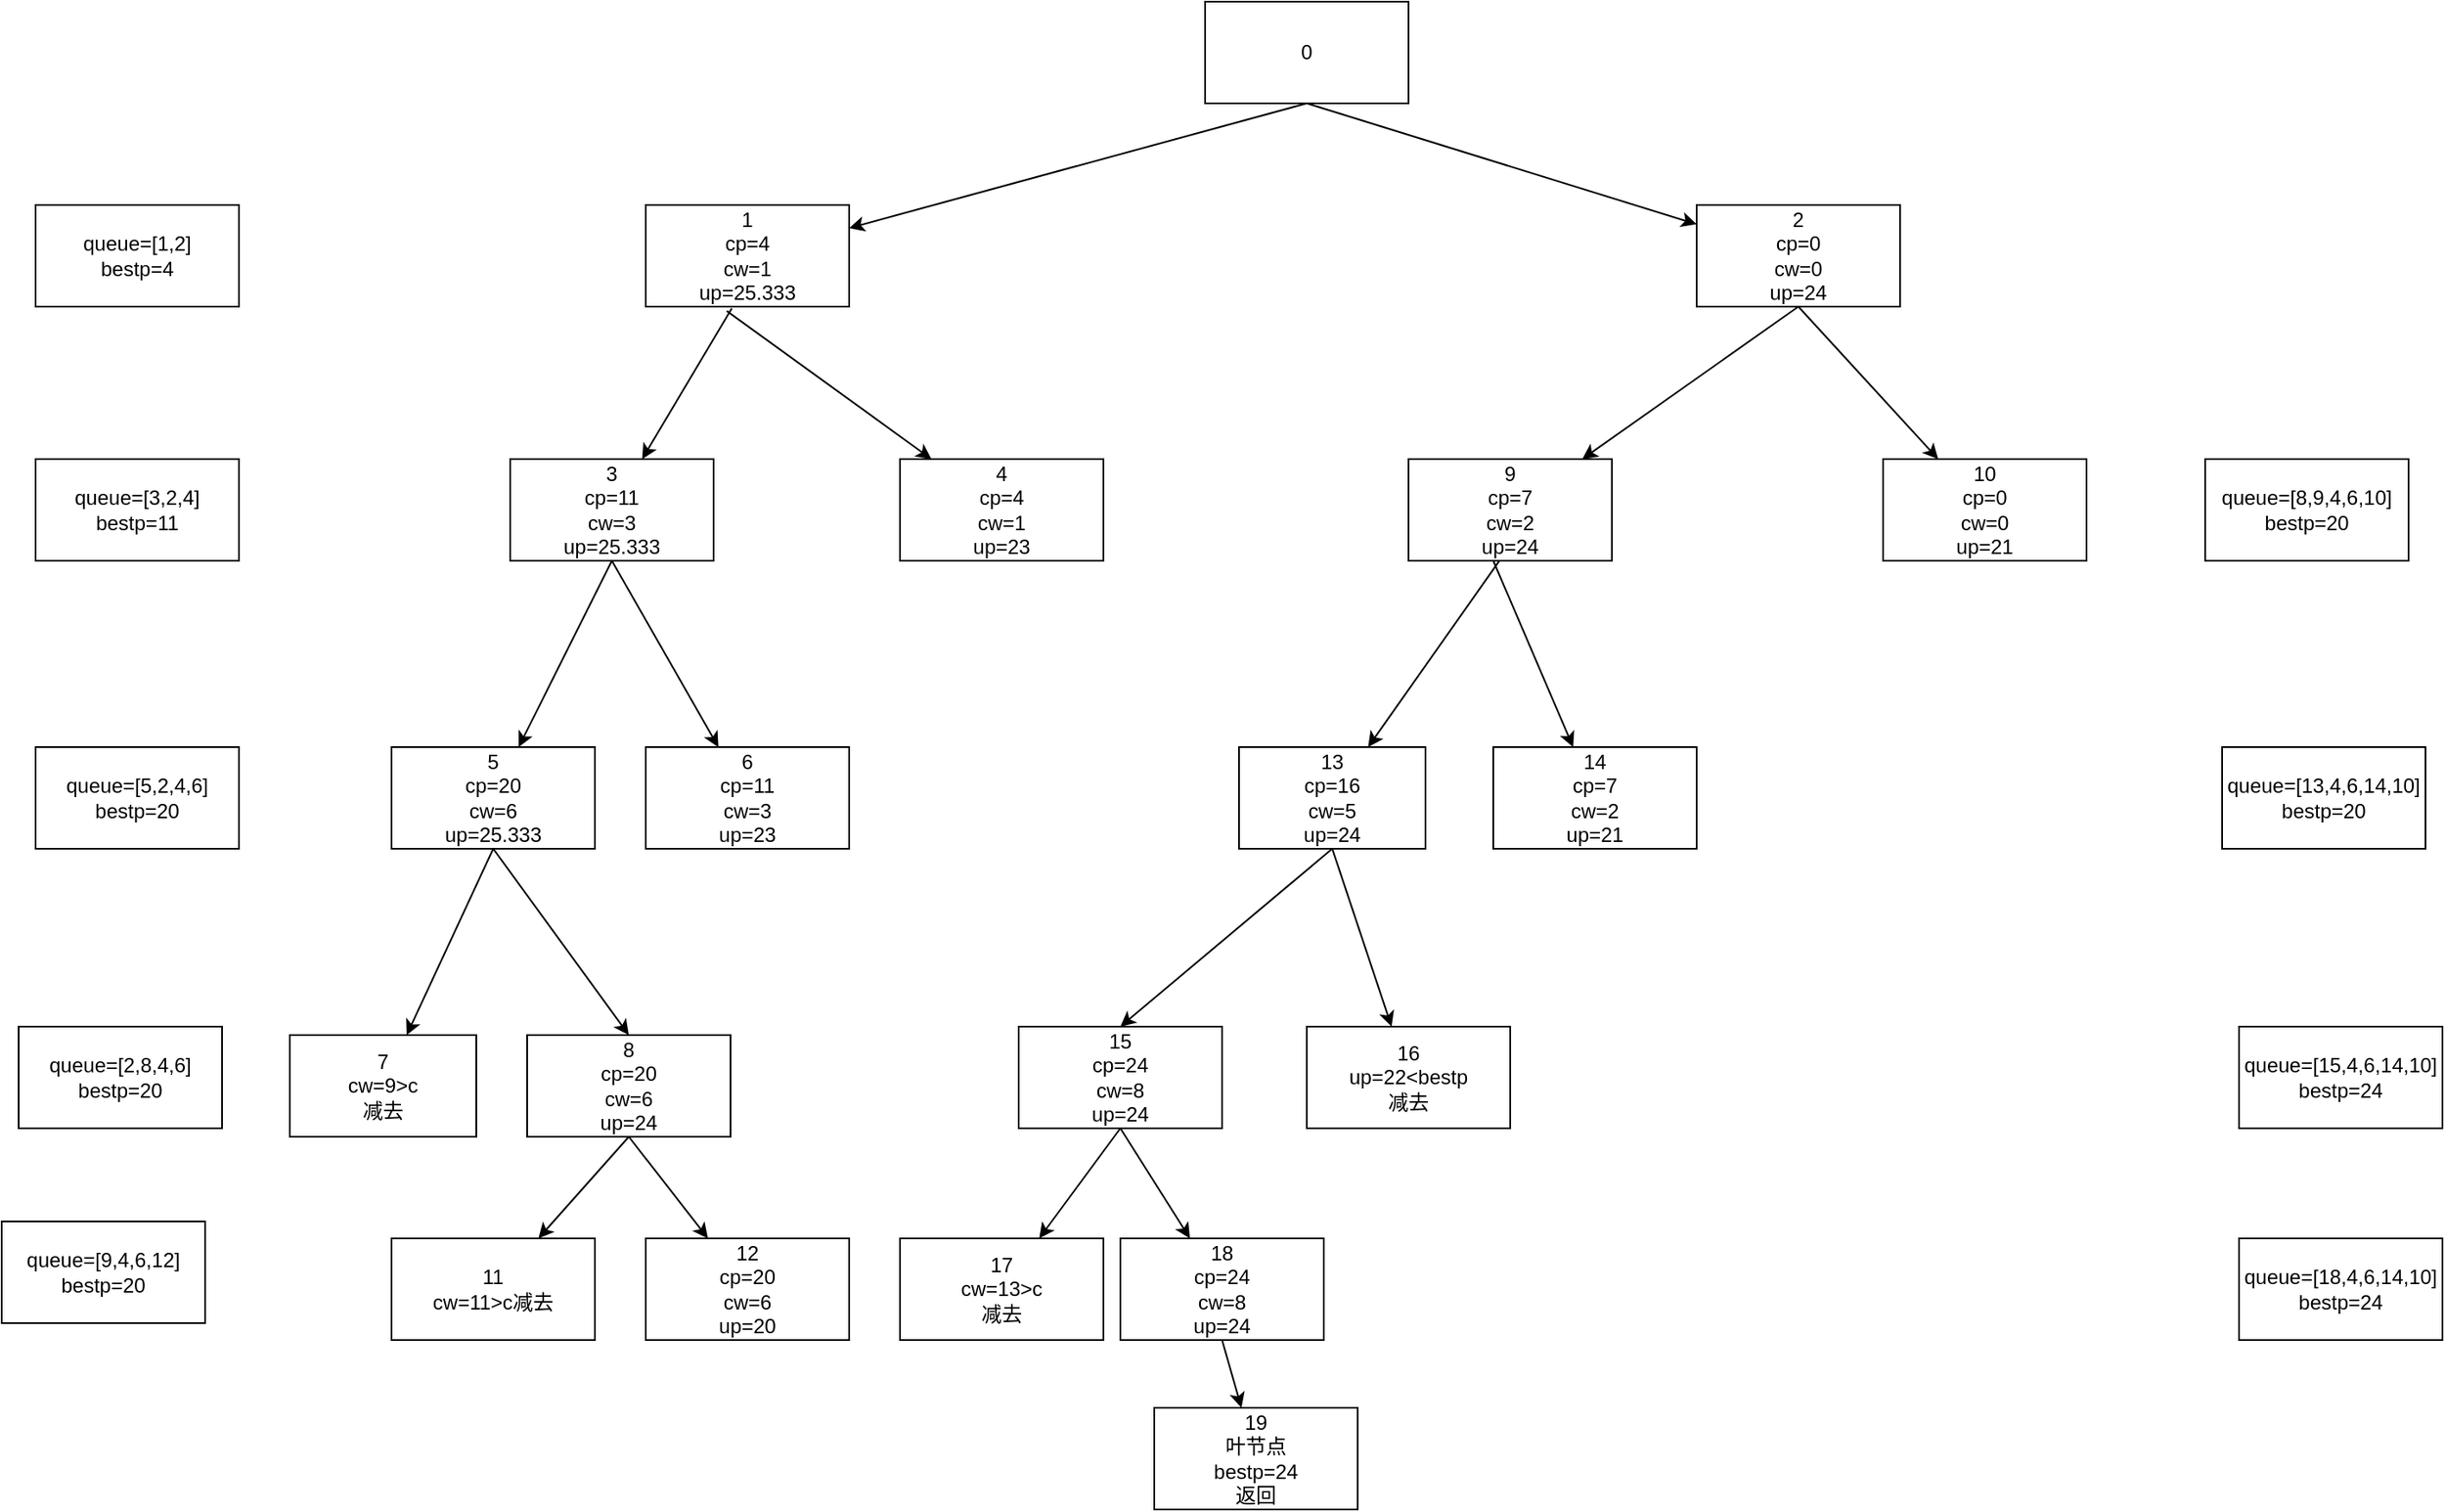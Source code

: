 <mxfile version="20.5.3" type="github">
  <diagram id="z4nbn-5lQE0oLppnkh-G" name="第 1 页">
    <mxGraphModel dx="2424" dy="891" grid="1" gridSize="10" guides="1" tooltips="1" connect="1" arrows="1" fold="1" page="1" pageScale="1" pageWidth="827" pageHeight="1169" math="0" shadow="0">
      <root>
        <mxCell id="0" />
        <mxCell id="1" parent="0" />
        <mxCell id="YBrKjh3GiZpL9PAcg_X4-1" value="0" style="rounded=0;whiteSpace=wrap;html=1;" vertex="1" parent="1">
          <mxGeometry x="350" y="270" width="120" height="60" as="geometry" />
        </mxCell>
        <mxCell id="YBrKjh3GiZpL9PAcg_X4-2" value="" style="endArrow=classic;html=1;rounded=0;exitX=0.5;exitY=1;exitDx=0;exitDy=0;" edge="1" parent="1" source="YBrKjh3GiZpL9PAcg_X4-1" target="YBrKjh3GiZpL9PAcg_X4-3">
          <mxGeometry width="50" height="50" relative="1" as="geometry">
            <mxPoint x="390" y="510" as="sourcePoint" />
            <mxPoint x="240" y="410" as="targetPoint" />
          </mxGeometry>
        </mxCell>
        <mxCell id="YBrKjh3GiZpL9PAcg_X4-3" value="1&lt;br&gt;cp=4&lt;br&gt;cw=1&lt;br&gt;up=25.333" style="rounded=0;whiteSpace=wrap;html=1;" vertex="1" parent="1">
          <mxGeometry x="20" y="390" width="120" height="60" as="geometry" />
        </mxCell>
        <mxCell id="YBrKjh3GiZpL9PAcg_X4-4" value="" style="endArrow=classic;html=1;rounded=0;" edge="1" parent="1" target="YBrKjh3GiZpL9PAcg_X4-5">
          <mxGeometry width="50" height="50" relative="1" as="geometry">
            <mxPoint x="410" y="330" as="sourcePoint" />
            <mxPoint x="500" y="390" as="targetPoint" />
          </mxGeometry>
        </mxCell>
        <mxCell id="YBrKjh3GiZpL9PAcg_X4-5" value="2&lt;br&gt;cp=0&lt;br&gt;cw=0&lt;br&gt;up=24" style="rounded=0;whiteSpace=wrap;html=1;" vertex="1" parent="1">
          <mxGeometry x="640" y="390" width="120" height="60" as="geometry" />
        </mxCell>
        <mxCell id="YBrKjh3GiZpL9PAcg_X4-6" value="" style="endArrow=classic;html=1;rounded=0;exitX=0.423;exitY=1.017;exitDx=0;exitDy=0;exitPerimeter=0;" edge="1" parent="1" source="YBrKjh3GiZpL9PAcg_X4-3" target="YBrKjh3GiZpL9PAcg_X4-7">
          <mxGeometry width="50" height="50" relative="1" as="geometry">
            <mxPoint x="390" y="480" as="sourcePoint" />
            <mxPoint y="520" as="targetPoint" />
          </mxGeometry>
        </mxCell>
        <mxCell id="YBrKjh3GiZpL9PAcg_X4-7" value="3&lt;br&gt;cp=11&lt;br&gt;cw=3&lt;br&gt;up=25.333" style="rounded=0;whiteSpace=wrap;html=1;" vertex="1" parent="1">
          <mxGeometry x="-60" y="540" width="120" height="60" as="geometry" />
        </mxCell>
        <mxCell id="YBrKjh3GiZpL9PAcg_X4-8" value="" style="endArrow=classic;html=1;rounded=0;exitX=0.398;exitY=1.043;exitDx=0;exitDy=0;exitPerimeter=0;" edge="1" parent="1" source="YBrKjh3GiZpL9PAcg_X4-3" target="YBrKjh3GiZpL9PAcg_X4-9">
          <mxGeometry width="50" height="50" relative="1" as="geometry">
            <mxPoint x="390" y="550" as="sourcePoint" />
            <mxPoint x="180" y="540" as="targetPoint" />
          </mxGeometry>
        </mxCell>
        <mxCell id="YBrKjh3GiZpL9PAcg_X4-9" value="4&lt;br&gt;cp=4&lt;br&gt;cw=1&lt;br&gt;up=23" style="rounded=0;whiteSpace=wrap;html=1;" vertex="1" parent="1">
          <mxGeometry x="170" y="540" width="120" height="60" as="geometry" />
        </mxCell>
        <mxCell id="YBrKjh3GiZpL9PAcg_X4-10" value="queue=[1,2]&lt;br&gt;bestp=4" style="rounded=0;whiteSpace=wrap;html=1;" vertex="1" parent="1">
          <mxGeometry x="-340" y="390" width="120" height="60" as="geometry" />
        </mxCell>
        <mxCell id="YBrKjh3GiZpL9PAcg_X4-11" value="queue=[3,2,4]&lt;br&gt;bestp=11" style="rounded=0;whiteSpace=wrap;html=1;" vertex="1" parent="1">
          <mxGeometry x="-340" y="540" width="120" height="60" as="geometry" />
        </mxCell>
        <mxCell id="YBrKjh3GiZpL9PAcg_X4-12" value="" style="endArrow=classic;html=1;rounded=0;exitX=0.5;exitY=1;exitDx=0;exitDy=0;" edge="1" parent="1" source="YBrKjh3GiZpL9PAcg_X4-7" target="YBrKjh3GiZpL9PAcg_X4-13">
          <mxGeometry width="50" height="50" relative="1" as="geometry">
            <mxPoint x="210" y="680" as="sourcePoint" />
            <mxPoint x="-90" y="700" as="targetPoint" />
          </mxGeometry>
        </mxCell>
        <mxCell id="YBrKjh3GiZpL9PAcg_X4-13" value="5&lt;br&gt;cp=20&lt;br&gt;cw=6&lt;br&gt;up=25.333" style="rounded=0;whiteSpace=wrap;html=1;" vertex="1" parent="1">
          <mxGeometry x="-130" y="710" width="120" height="60" as="geometry" />
        </mxCell>
        <mxCell id="YBrKjh3GiZpL9PAcg_X4-14" value="" style="endArrow=classic;html=1;rounded=0;exitX=0.5;exitY=1;exitDx=0;exitDy=0;" edge="1" parent="1" source="YBrKjh3GiZpL9PAcg_X4-7" target="YBrKjh3GiZpL9PAcg_X4-15">
          <mxGeometry width="50" height="50" relative="1" as="geometry">
            <mxPoint x="210" y="750" as="sourcePoint" />
            <mxPoint x="70" y="710" as="targetPoint" />
          </mxGeometry>
        </mxCell>
        <mxCell id="YBrKjh3GiZpL9PAcg_X4-15" value="6&lt;br&gt;cp=11&lt;br&gt;cw=3&lt;br&gt;up=23" style="rounded=0;whiteSpace=wrap;html=1;" vertex="1" parent="1">
          <mxGeometry x="20" y="710" width="120" height="60" as="geometry" />
        </mxCell>
        <mxCell id="YBrKjh3GiZpL9PAcg_X4-16" value="queue=[5,2,4,6]&lt;br&gt;bestp=20" style="rounded=0;whiteSpace=wrap;html=1;" vertex="1" parent="1">
          <mxGeometry x="-340" y="710" width="120" height="60" as="geometry" />
        </mxCell>
        <mxCell id="YBrKjh3GiZpL9PAcg_X4-17" value="" style="endArrow=classic;html=1;rounded=0;exitX=0.5;exitY=1;exitDx=0;exitDy=0;" edge="1" parent="1" source="YBrKjh3GiZpL9PAcg_X4-13" target="YBrKjh3GiZpL9PAcg_X4-18">
          <mxGeometry width="50" height="50" relative="1" as="geometry">
            <mxPoint x="-30" y="820" as="sourcePoint" />
            <mxPoint x="-110" y="860" as="targetPoint" />
          </mxGeometry>
        </mxCell>
        <mxCell id="YBrKjh3GiZpL9PAcg_X4-18" value="7&lt;br&gt;cw=9&amp;gt;c&lt;br&gt;减去" style="rounded=0;whiteSpace=wrap;html=1;" vertex="1" parent="1">
          <mxGeometry x="-190" y="880" width="110" height="60" as="geometry" />
        </mxCell>
        <mxCell id="YBrKjh3GiZpL9PAcg_X4-19" value="" style="endArrow=classic;html=1;rounded=0;exitX=0.5;exitY=1;exitDx=0;exitDy=0;entryX=0.5;entryY=0;entryDx=0;entryDy=0;" edge="1" parent="1" source="YBrKjh3GiZpL9PAcg_X4-13" target="YBrKjh3GiZpL9PAcg_X4-23">
          <mxGeometry width="50" height="50" relative="1" as="geometry">
            <mxPoint x="-30" y="800" as="sourcePoint" />
            <mxPoint x="-10" y="870" as="targetPoint" />
          </mxGeometry>
        </mxCell>
        <mxCell id="YBrKjh3GiZpL9PAcg_X4-22" value="queue=[2,8,4,6]&lt;br&gt;bestp=20" style="rounded=0;whiteSpace=wrap;html=1;" vertex="1" parent="1">
          <mxGeometry x="-350" y="875" width="120" height="60" as="geometry" />
        </mxCell>
        <mxCell id="YBrKjh3GiZpL9PAcg_X4-23" value="8&lt;br&gt;cp=20&lt;br&gt;cw=6&lt;br&gt;up=24" style="rounded=0;whiteSpace=wrap;html=1;" vertex="1" parent="1">
          <mxGeometry x="-50" y="880" width="120" height="60" as="geometry" />
        </mxCell>
        <mxCell id="YBrKjh3GiZpL9PAcg_X4-24" value="" style="endArrow=classic;html=1;rounded=0;exitX=0.5;exitY=1;exitDx=0;exitDy=0;" edge="1" parent="1" source="YBrKjh3GiZpL9PAcg_X4-5" target="YBrKjh3GiZpL9PAcg_X4-25">
          <mxGeometry width="50" height="50" relative="1" as="geometry">
            <mxPoint x="340" y="510" as="sourcePoint" />
            <mxPoint x="520" y="530" as="targetPoint" />
          </mxGeometry>
        </mxCell>
        <mxCell id="YBrKjh3GiZpL9PAcg_X4-25" value="9&lt;br&gt;cp=7&lt;br&gt;cw=2&lt;br&gt;up=24" style="rounded=0;whiteSpace=wrap;html=1;" vertex="1" parent="1">
          <mxGeometry x="470" y="540" width="120" height="60" as="geometry" />
        </mxCell>
        <mxCell id="YBrKjh3GiZpL9PAcg_X4-26" value="" style="endArrow=classic;html=1;rounded=0;" edge="1" parent="1" target="YBrKjh3GiZpL9PAcg_X4-27">
          <mxGeometry width="50" height="50" relative="1" as="geometry">
            <mxPoint x="700" y="450" as="sourcePoint" />
            <mxPoint x="770" y="530" as="targetPoint" />
          </mxGeometry>
        </mxCell>
        <mxCell id="YBrKjh3GiZpL9PAcg_X4-27" value="10&lt;br&gt;cp=0&lt;br&gt;cw=0&lt;br&gt;up=21" style="rounded=0;whiteSpace=wrap;html=1;" vertex="1" parent="1">
          <mxGeometry x="750" y="540" width="120" height="60" as="geometry" />
        </mxCell>
        <mxCell id="YBrKjh3GiZpL9PAcg_X4-29" value="queue=[8,9,4,6,10]&lt;br&gt;bestp=20" style="rounded=0;whiteSpace=wrap;html=1;" vertex="1" parent="1">
          <mxGeometry x="940" y="540" width="120" height="60" as="geometry" />
        </mxCell>
        <mxCell id="YBrKjh3GiZpL9PAcg_X4-30" value="" style="endArrow=classic;html=1;rounded=0;exitX=0.5;exitY=1;exitDx=0;exitDy=0;" edge="1" parent="1" source="YBrKjh3GiZpL9PAcg_X4-23" target="YBrKjh3GiZpL9PAcg_X4-31">
          <mxGeometry width="50" height="50" relative="1" as="geometry">
            <mxPoint x="-80" y="1030" as="sourcePoint" />
            <mxPoint x="-30" y="980" as="targetPoint" />
          </mxGeometry>
        </mxCell>
        <mxCell id="YBrKjh3GiZpL9PAcg_X4-31" value="11&lt;br&gt;cw=11&amp;gt;c减去" style="rounded=0;whiteSpace=wrap;html=1;" vertex="1" parent="1">
          <mxGeometry x="-130" y="1000" width="120" height="60" as="geometry" />
        </mxCell>
        <mxCell id="YBrKjh3GiZpL9PAcg_X4-32" value="" style="endArrow=classic;html=1;rounded=0;exitX=0.5;exitY=1;exitDx=0;exitDy=0;" edge="1" parent="1" source="YBrKjh3GiZpL9PAcg_X4-23" target="YBrKjh3GiZpL9PAcg_X4-33">
          <mxGeometry width="50" height="50" relative="1" as="geometry">
            <mxPoint x="40" y="930" as="sourcePoint" />
            <mxPoint x="80" y="1000" as="targetPoint" />
          </mxGeometry>
        </mxCell>
        <mxCell id="YBrKjh3GiZpL9PAcg_X4-33" value="12&lt;br&gt;cp=20&lt;br&gt;cw=6&lt;br&gt;up=20" style="rounded=0;whiteSpace=wrap;html=1;" vertex="1" parent="1">
          <mxGeometry x="20" y="1000" width="120" height="60" as="geometry" />
        </mxCell>
        <mxCell id="YBrKjh3GiZpL9PAcg_X4-34" value="queue=[9,4,6,12]&lt;br&gt;bestp=20" style="rounded=0;whiteSpace=wrap;html=1;" vertex="1" parent="1">
          <mxGeometry x="-360" y="990" width="120" height="60" as="geometry" />
        </mxCell>
        <mxCell id="YBrKjh3GiZpL9PAcg_X4-35" value="" style="endArrow=classic;html=1;rounded=0;exitX=0.448;exitY=0.997;exitDx=0;exitDy=0;exitPerimeter=0;" edge="1" parent="1" source="YBrKjh3GiZpL9PAcg_X4-25" target="YBrKjh3GiZpL9PAcg_X4-36">
          <mxGeometry width="50" height="50" relative="1" as="geometry">
            <mxPoint x="360" y="650" as="sourcePoint" />
            <mxPoint x="430" y="710" as="targetPoint" />
          </mxGeometry>
        </mxCell>
        <mxCell id="YBrKjh3GiZpL9PAcg_X4-36" value="13&lt;br&gt;cp=16&lt;br&gt;cw=5&lt;br&gt;up=24" style="rounded=0;whiteSpace=wrap;html=1;" vertex="1" parent="1">
          <mxGeometry x="370" y="710" width="110" height="60" as="geometry" />
        </mxCell>
        <mxCell id="YBrKjh3GiZpL9PAcg_X4-37" value="" style="endArrow=classic;html=1;rounded=0;" edge="1" parent="1" target="YBrKjh3GiZpL9PAcg_X4-38">
          <mxGeometry width="50" height="50" relative="1" as="geometry">
            <mxPoint x="520" y="600" as="sourcePoint" />
            <mxPoint x="580" y="710" as="targetPoint" />
          </mxGeometry>
        </mxCell>
        <mxCell id="YBrKjh3GiZpL9PAcg_X4-38" value="14&lt;br&gt;cp=7&lt;br&gt;cw=2&lt;br&gt;up=21" style="rounded=0;whiteSpace=wrap;html=1;" vertex="1" parent="1">
          <mxGeometry x="520" y="710" width="120" height="60" as="geometry" />
        </mxCell>
        <mxCell id="YBrKjh3GiZpL9PAcg_X4-39" value="queue=[13,4,6,14,10]&lt;br&gt;bestp=20" style="rounded=0;whiteSpace=wrap;html=1;" vertex="1" parent="1">
          <mxGeometry x="950" y="710" width="120" height="60" as="geometry" />
        </mxCell>
        <mxCell id="YBrKjh3GiZpL9PAcg_X4-40" value="" style="endArrow=classic;html=1;rounded=0;exitX=0.5;exitY=1;exitDx=0;exitDy=0;entryX=0.5;entryY=0;entryDx=0;entryDy=0;" edge="1" parent="1" source="YBrKjh3GiZpL9PAcg_X4-36" target="YBrKjh3GiZpL9PAcg_X4-41">
          <mxGeometry width="50" height="50" relative="1" as="geometry">
            <mxPoint x="520" y="780" as="sourcePoint" />
            <mxPoint x="370" y="850" as="targetPoint" />
          </mxGeometry>
        </mxCell>
        <mxCell id="YBrKjh3GiZpL9PAcg_X4-41" value="15&lt;br&gt;cp=24&lt;br&gt;cw=8&lt;br&gt;up=24" style="rounded=0;whiteSpace=wrap;html=1;" vertex="1" parent="1">
          <mxGeometry x="240" y="875" width="120" height="60" as="geometry" />
        </mxCell>
        <mxCell id="YBrKjh3GiZpL9PAcg_X4-42" value="" style="endArrow=classic;html=1;rounded=0;exitX=0.5;exitY=1;exitDx=0;exitDy=0;" edge="1" parent="1" source="YBrKjh3GiZpL9PAcg_X4-36" target="YBrKjh3GiZpL9PAcg_X4-43">
          <mxGeometry width="50" height="50" relative="1" as="geometry">
            <mxPoint x="280" y="850" as="sourcePoint" />
            <mxPoint x="470" y="880" as="targetPoint" />
          </mxGeometry>
        </mxCell>
        <mxCell id="YBrKjh3GiZpL9PAcg_X4-43" value="16&lt;br&gt;up=22&amp;lt;bestp&lt;br&gt;减去" style="rounded=0;whiteSpace=wrap;html=1;" vertex="1" parent="1">
          <mxGeometry x="410" y="875" width="120" height="60" as="geometry" />
        </mxCell>
        <mxCell id="YBrKjh3GiZpL9PAcg_X4-44" value="queue=[15,4,6,14,10]&lt;br&gt;bestp=24" style="rounded=0;whiteSpace=wrap;html=1;" vertex="1" parent="1">
          <mxGeometry x="960" y="875" width="120" height="60" as="geometry" />
        </mxCell>
        <mxCell id="YBrKjh3GiZpL9PAcg_X4-45" value="" style="endArrow=classic;html=1;rounded=0;exitX=0.5;exitY=1;exitDx=0;exitDy=0;" edge="1" parent="1" source="YBrKjh3GiZpL9PAcg_X4-41" target="YBrKjh3GiZpL9PAcg_X4-46">
          <mxGeometry width="50" height="50" relative="1" as="geometry">
            <mxPoint x="290" y="920" as="sourcePoint" />
            <mxPoint x="260" y="1000" as="targetPoint" />
          </mxGeometry>
        </mxCell>
        <mxCell id="YBrKjh3GiZpL9PAcg_X4-46" value="17&lt;br&gt;cw=13&amp;gt;c&lt;br&gt;减去" style="rounded=0;whiteSpace=wrap;html=1;" vertex="1" parent="1">
          <mxGeometry x="170" y="1000" width="120" height="60" as="geometry" />
        </mxCell>
        <mxCell id="YBrKjh3GiZpL9PAcg_X4-47" value="" style="endArrow=classic;html=1;rounded=0;exitX=0.5;exitY=1;exitDx=0;exitDy=0;" edge="1" parent="1" source="YBrKjh3GiZpL9PAcg_X4-41" target="YBrKjh3GiZpL9PAcg_X4-48">
          <mxGeometry width="50" height="50" relative="1" as="geometry">
            <mxPoint x="290" y="910" as="sourcePoint" />
            <mxPoint x="350" y="1000" as="targetPoint" />
          </mxGeometry>
        </mxCell>
        <mxCell id="YBrKjh3GiZpL9PAcg_X4-48" value="18&lt;br&gt;cp=24&lt;br&gt;cw=8&lt;br&gt;up=24" style="rounded=0;whiteSpace=wrap;html=1;" vertex="1" parent="1">
          <mxGeometry x="300" y="1000" width="120" height="60" as="geometry" />
        </mxCell>
        <mxCell id="YBrKjh3GiZpL9PAcg_X4-49" value="queue=[18,4,6,14,10]&lt;br&gt;bestp=24" style="rounded=0;whiteSpace=wrap;html=1;" vertex="1" parent="1">
          <mxGeometry x="960" y="1000" width="120" height="60" as="geometry" />
        </mxCell>
        <mxCell id="YBrKjh3GiZpL9PAcg_X4-50" value="" style="endArrow=classic;html=1;rounded=0;exitX=0.5;exitY=1;exitDx=0;exitDy=0;" edge="1" parent="1" source="YBrKjh3GiZpL9PAcg_X4-48" target="YBrKjh3GiZpL9PAcg_X4-51">
          <mxGeometry width="50" height="50" relative="1" as="geometry">
            <mxPoint x="330" y="890" as="sourcePoint" />
            <mxPoint x="380" y="1110" as="targetPoint" />
          </mxGeometry>
        </mxCell>
        <mxCell id="YBrKjh3GiZpL9PAcg_X4-51" value="19&lt;br&gt;叶节点&lt;br&gt;bestp=24&lt;br&gt;返回" style="rounded=0;whiteSpace=wrap;html=1;" vertex="1" parent="1">
          <mxGeometry x="320" y="1100" width="120" height="60" as="geometry" />
        </mxCell>
      </root>
    </mxGraphModel>
  </diagram>
</mxfile>
